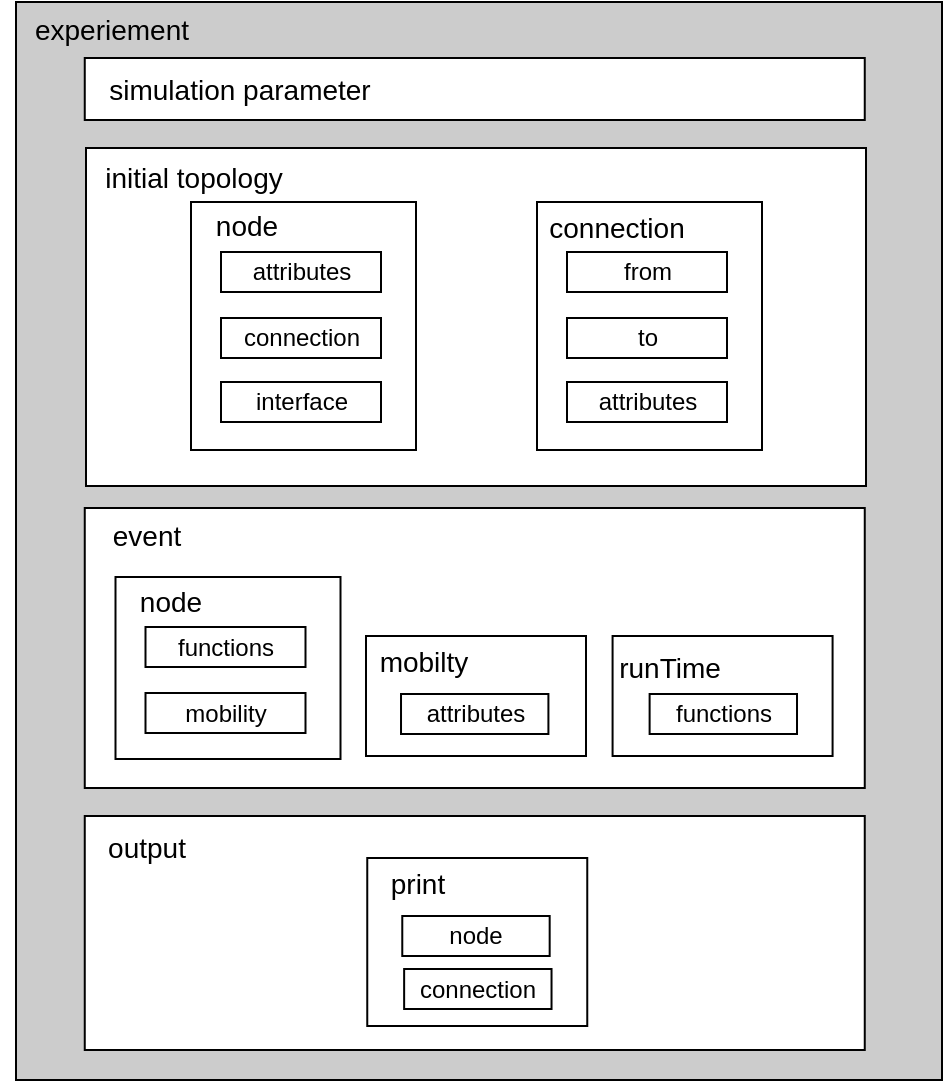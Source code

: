 <mxfile version="12.7.1" type="github">
  <diagram name="Page-1" id="929967ad-93f9-6ef4-fab6-5d389245f69c">
    <mxGraphModel dx="946" dy="477" grid="0" gridSize="10" guides="1" tooltips="1" connect="1" arrows="1" fold="1" page="1" pageScale="1.5" pageWidth="1169" pageHeight="826" background="none" math="0" shadow="0">
      <root>
        <mxCell id="0" style=";html=1;" />
        <mxCell id="1" style=";html=1;" parent="0" />
        <mxCell id="5Qe0i08L96EMoIZPyxdd-1" value="" style="rounded=0;whiteSpace=wrap;html=1;fillColor=#CCCCCC;" parent="1" vertex="1">
          <mxGeometry x="360" y="572" width="463" height="539" as="geometry" />
        </mxCell>
        <mxCell id="5Qe0i08L96EMoIZPyxdd-61" value="" style="rounded=0;whiteSpace=wrap;html=1;fillColor=#FFFFFF;" parent="1" vertex="1">
          <mxGeometry x="394.38" y="979" width="390" height="117" as="geometry" />
        </mxCell>
        <mxCell id="5Qe0i08L96EMoIZPyxdd-2" value="" style="rounded=0;whiteSpace=wrap;html=1;fillColor=#FFFFFF;" parent="1" vertex="1">
          <mxGeometry x="394.38" y="600" width="390" height="31" as="geometry" />
        </mxCell>
        <mxCell id="5Qe0i08L96EMoIZPyxdd-3" value="&lt;span style=&quot;font-size: 14px&quot;&gt;simulation parameter&lt;/span&gt;" style="text;html=1;strokeColor=none;fillColor=none;align=center;verticalAlign=middle;whiteSpace=wrap;rounded=0;" parent="1" vertex="1">
          <mxGeometry x="393.75" y="605.5" width="156" height="20" as="geometry" />
        </mxCell>
        <mxCell id="5Qe0i08L96EMoIZPyxdd-4" value="" style="rounded=0;whiteSpace=wrap;html=1;fillColor=#FFFFFF;" parent="1" vertex="1">
          <mxGeometry x="395" y="645" width="390" height="169" as="geometry" />
        </mxCell>
        <mxCell id="5Qe0i08L96EMoIZPyxdd-5" value="&lt;font style=&quot;font-size: 14px&quot;&gt;initial topology&lt;/font&gt;" style="text;html=1;strokeColor=none;fillColor=none;align=center;verticalAlign=middle;whiteSpace=wrap;rounded=0;" parent="1" vertex="1">
          <mxGeometry x="393.75" y="650" width="110" height="20" as="geometry" />
        </mxCell>
        <mxCell id="5Qe0i08L96EMoIZPyxdd-7" value="" style="rounded=0;whiteSpace=wrap;html=1;fillColor=#FFFFFF;" parent="1" vertex="1">
          <mxGeometry x="394.38" y="825" width="390" height="140" as="geometry" />
        </mxCell>
        <mxCell id="5Qe0i08L96EMoIZPyxdd-8" value="&lt;span style=&quot;font-size: 14px&quot;&gt;event&lt;/span&gt;" style="text;html=1;strokeColor=none;fillColor=none;align=center;verticalAlign=middle;whiteSpace=wrap;rounded=0;" parent="1" vertex="1">
          <mxGeometry x="352.5" y="829" width="145" height="20" as="geometry" />
        </mxCell>
        <mxCell id="5Qe0i08L96EMoIZPyxdd-10" value="&lt;font style=&quot;font-size: 14px&quot;&gt;output&lt;/font&gt;" style="text;html=1;strokeColor=none;fillColor=none;align=center;verticalAlign=middle;whiteSpace=wrap;rounded=0;" parent="1" vertex="1">
          <mxGeometry x="353.13" y="985" width="145" height="20" as="geometry" />
        </mxCell>
        <mxCell id="5Qe0i08L96EMoIZPyxdd-28" value="&lt;span style=&quot;font-size: 14px&quot;&gt;experiement&lt;/span&gt;" style="text;html=1;strokeColor=none;fillColor=none;align=center;verticalAlign=middle;whiteSpace=wrap;rounded=0;" parent="1" vertex="1">
          <mxGeometry x="367.5" y="576" width="80" height="20" as="geometry" />
        </mxCell>
        <mxCell id="5Qe0i08L96EMoIZPyxdd-46" value="" style="rounded=0;whiteSpace=wrap;html=1;fillColor=#FFFFFF;" parent="1" vertex="1">
          <mxGeometry x="447.5" y="672" width="112.5" height="124" as="geometry" />
        </mxCell>
        <mxCell id="5Qe0i08L96EMoIZPyxdd-47" value="&lt;font style=&quot;font-size: 14px&quot;&gt;node&lt;/font&gt;" style="text;html=1;strokeColor=none;fillColor=none;align=center;verticalAlign=middle;whiteSpace=wrap;rounded=0;" parent="1" vertex="1">
          <mxGeometry x="402.5" y="674" width="145" height="20" as="geometry" />
        </mxCell>
        <mxCell id="5Qe0i08L96EMoIZPyxdd-48" value="attributes" style="rounded=0;whiteSpace=wrap;html=1;fillColor=#FFFFFF;" parent="1" vertex="1">
          <mxGeometry x="462.5" y="697" width="80" height="20" as="geometry" />
        </mxCell>
        <mxCell id="5Qe0i08L96EMoIZPyxdd-50" value="connection" style="rounded=0;whiteSpace=wrap;html=1;fillColor=#FFFFFF;" parent="1" vertex="1">
          <mxGeometry x="462.5" y="730" width="80" height="20" as="geometry" />
        </mxCell>
        <mxCell id="5Qe0i08L96EMoIZPyxdd-65" value="interface" style="rounded=0;whiteSpace=wrap;html=1;fillColor=#FFFFFF;" parent="1" vertex="1">
          <mxGeometry x="462.5" y="762" width="80" height="20" as="geometry" />
        </mxCell>
        <mxCell id="8bPRrZk837UZEJNE2kn6-9" value="" style="rounded=0;whiteSpace=wrap;html=1;" vertex="1" parent="1">
          <mxGeometry x="658.29" y="889" width="110" height="60" as="geometry" />
        </mxCell>
        <mxCell id="8bPRrZk837UZEJNE2kn6-10" value="" style="rounded=0;whiteSpace=wrap;html=1;" vertex="1" parent="1">
          <mxGeometry x="535" y="889" width="110" height="60" as="geometry" />
        </mxCell>
        <mxCell id="8bPRrZk837UZEJNE2kn6-12" value="&lt;font style=&quot;font-size: 14px&quot;&gt;runTime&lt;/font&gt;" style="text;html=1;strokeColor=none;fillColor=none;align=center;verticalAlign=middle;whiteSpace=wrap;rounded=0;" vertex="1" parent="1">
          <mxGeometry x="620.498" y="895" width="133.576" height="20" as="geometry" />
        </mxCell>
        <mxCell id="8bPRrZk837UZEJNE2kn6-6" value="functions" style="rounded=0;whiteSpace=wrap;html=1;fillColor=#FFFFFF;" vertex="1" parent="1">
          <mxGeometry x="676.809" y="918" width="73.697" height="20" as="geometry" />
        </mxCell>
        <mxCell id="8bPRrZk837UZEJNE2kn6-13" value="&lt;font style=&quot;font-size: 14px&quot;&gt;mobilty&lt;/font&gt;" style="text;html=1;strokeColor=none;fillColor=none;align=center;verticalAlign=middle;whiteSpace=wrap;rounded=0;" vertex="1" parent="1">
          <mxGeometry x="497.498" y="892" width="133.576" height="20" as="geometry" />
        </mxCell>
        <mxCell id="8bPRrZk837UZEJNE2kn6-14" value="attributes" style="rounded=0;whiteSpace=wrap;html=1;fillColor=#FFFFFF;" vertex="1" parent="1">
          <mxGeometry x="552.509" y="918" width="73.697" height="20" as="geometry" />
        </mxCell>
        <mxCell id="8bPRrZk837UZEJNE2kn6-22" value="" style="rounded=0;whiteSpace=wrap;html=1;fillColor=#FFFFFF;" vertex="1" parent="1">
          <mxGeometry x="620.5" y="672" width="112.5" height="124" as="geometry" />
        </mxCell>
        <mxCell id="8bPRrZk837UZEJNE2kn6-23" value="&lt;font style=&quot;font-size: 14px&quot;&gt;connection&lt;/font&gt;" style="text;html=1;strokeColor=none;fillColor=none;align=center;verticalAlign=middle;whiteSpace=wrap;rounded=0;" vertex="1" parent="1">
          <mxGeometry x="588" y="674.5" width="145" height="20" as="geometry" />
        </mxCell>
        <mxCell id="8bPRrZk837UZEJNE2kn6-24" value="from" style="rounded=0;whiteSpace=wrap;html=1;fillColor=#FFFFFF;" vertex="1" parent="1">
          <mxGeometry x="635.5" y="697" width="80" height="20" as="geometry" />
        </mxCell>
        <mxCell id="8bPRrZk837UZEJNE2kn6-25" value="to" style="rounded=0;whiteSpace=wrap;html=1;fillColor=#FFFFFF;" vertex="1" parent="1">
          <mxGeometry x="635.5" y="730" width="80" height="20" as="geometry" />
        </mxCell>
        <mxCell id="8bPRrZk837UZEJNE2kn6-26" value="attributes" style="rounded=0;whiteSpace=wrap;html=1;fillColor=#FFFFFF;" vertex="1" parent="1">
          <mxGeometry x="635.5" y="762" width="80" height="20" as="geometry" />
        </mxCell>
        <mxCell id="8bPRrZk837UZEJNE2kn6-27" value="" style="rounded=0;whiteSpace=wrap;html=1;fillColor=#FFFFFF;" vertex="1" parent="1">
          <mxGeometry x="409.75" y="859.5" width="112.5" height="91" as="geometry" />
        </mxCell>
        <mxCell id="8bPRrZk837UZEJNE2kn6-28" value="&lt;font style=&quot;font-size: 14px&quot;&gt;node&lt;/font&gt;" style="text;html=1;strokeColor=none;fillColor=none;align=center;verticalAlign=middle;whiteSpace=wrap;rounded=0;" vertex="1" parent="1">
          <mxGeometry x="364.75" y="861.5" width="145" height="20" as="geometry" />
        </mxCell>
        <mxCell id="8bPRrZk837UZEJNE2kn6-29" value="functions" style="rounded=0;whiteSpace=wrap;html=1;fillColor=#FFFFFF;" vertex="1" parent="1">
          <mxGeometry x="424.75" y="884.5" width="80" height="20" as="geometry" />
        </mxCell>
        <mxCell id="8bPRrZk837UZEJNE2kn6-30" value="mobility" style="rounded=0;whiteSpace=wrap;html=1;fillColor=#FFFFFF;" vertex="1" parent="1">
          <mxGeometry x="424.75" y="917.5" width="80" height="20" as="geometry" />
        </mxCell>
        <mxCell id="8bPRrZk837UZEJNE2kn6-32" value="" style="rounded=0;whiteSpace=wrap;html=1;" vertex="1" parent="1">
          <mxGeometry x="535.63" y="1000" width="110" height="84" as="geometry" />
        </mxCell>
        <mxCell id="8bPRrZk837UZEJNE2kn6-33" value="&lt;font style=&quot;font-size: 14px&quot;&gt;print&lt;/font&gt;" style="text;html=1;strokeColor=none;fillColor=none;align=center;verticalAlign=middle;whiteSpace=wrap;rounded=0;" vertex="1" parent="1">
          <mxGeometry x="494.128" y="1003" width="133.576" height="20" as="geometry" />
        </mxCell>
        <mxCell id="8bPRrZk837UZEJNE2kn6-34" value="node" style="rounded=0;whiteSpace=wrap;html=1;fillColor=#FFFFFF;" vertex="1" parent="1">
          <mxGeometry x="553.139" y="1029" width="73.697" height="20" as="geometry" />
        </mxCell>
        <mxCell id="8bPRrZk837UZEJNE2kn6-35" value="connection" style="rounded=0;whiteSpace=wrap;html=1;fillColor=#FFFFFF;" vertex="1" parent="1">
          <mxGeometry x="554.069" y="1055.5" width="73.697" height="20" as="geometry" />
        </mxCell>
      </root>
    </mxGraphModel>
  </diagram>
</mxfile>
